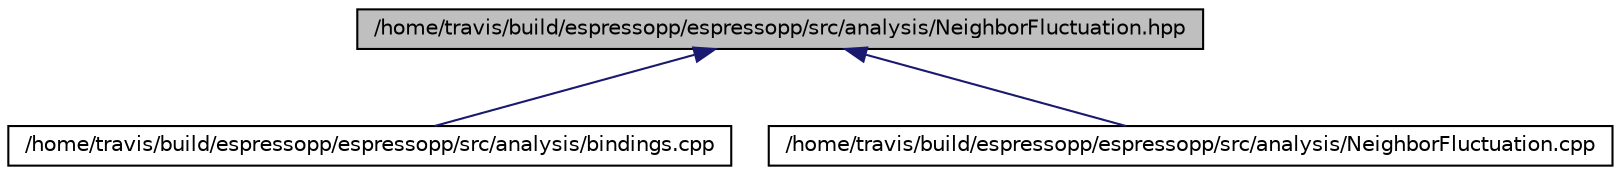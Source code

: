 digraph G
{
  edge [fontname="Helvetica",fontsize="10",labelfontname="Helvetica",labelfontsize="10"];
  node [fontname="Helvetica",fontsize="10",shape=record];
  Node1 [label="/home/travis/build/espressopp/espressopp/src/analysis/NeighborFluctuation.hpp",height=0.2,width=0.4,color="black", fillcolor="grey75", style="filled" fontcolor="black"];
  Node1 -> Node2 [dir="back",color="midnightblue",fontsize="10",style="solid",fontname="Helvetica"];
  Node2 [label="/home/travis/build/espressopp/espressopp/src/analysis/bindings.cpp",height=0.2,width=0.4,color="black", fillcolor="white", style="filled",URL="$analysis_2bindings_8cpp.html"];
  Node1 -> Node3 [dir="back",color="midnightblue",fontsize="10",style="solid",fontname="Helvetica"];
  Node3 [label="/home/travis/build/espressopp/espressopp/src/analysis/NeighborFluctuation.cpp",height=0.2,width=0.4,color="black", fillcolor="white", style="filled",URL="$NeighborFluctuation_8cpp.html"];
}
